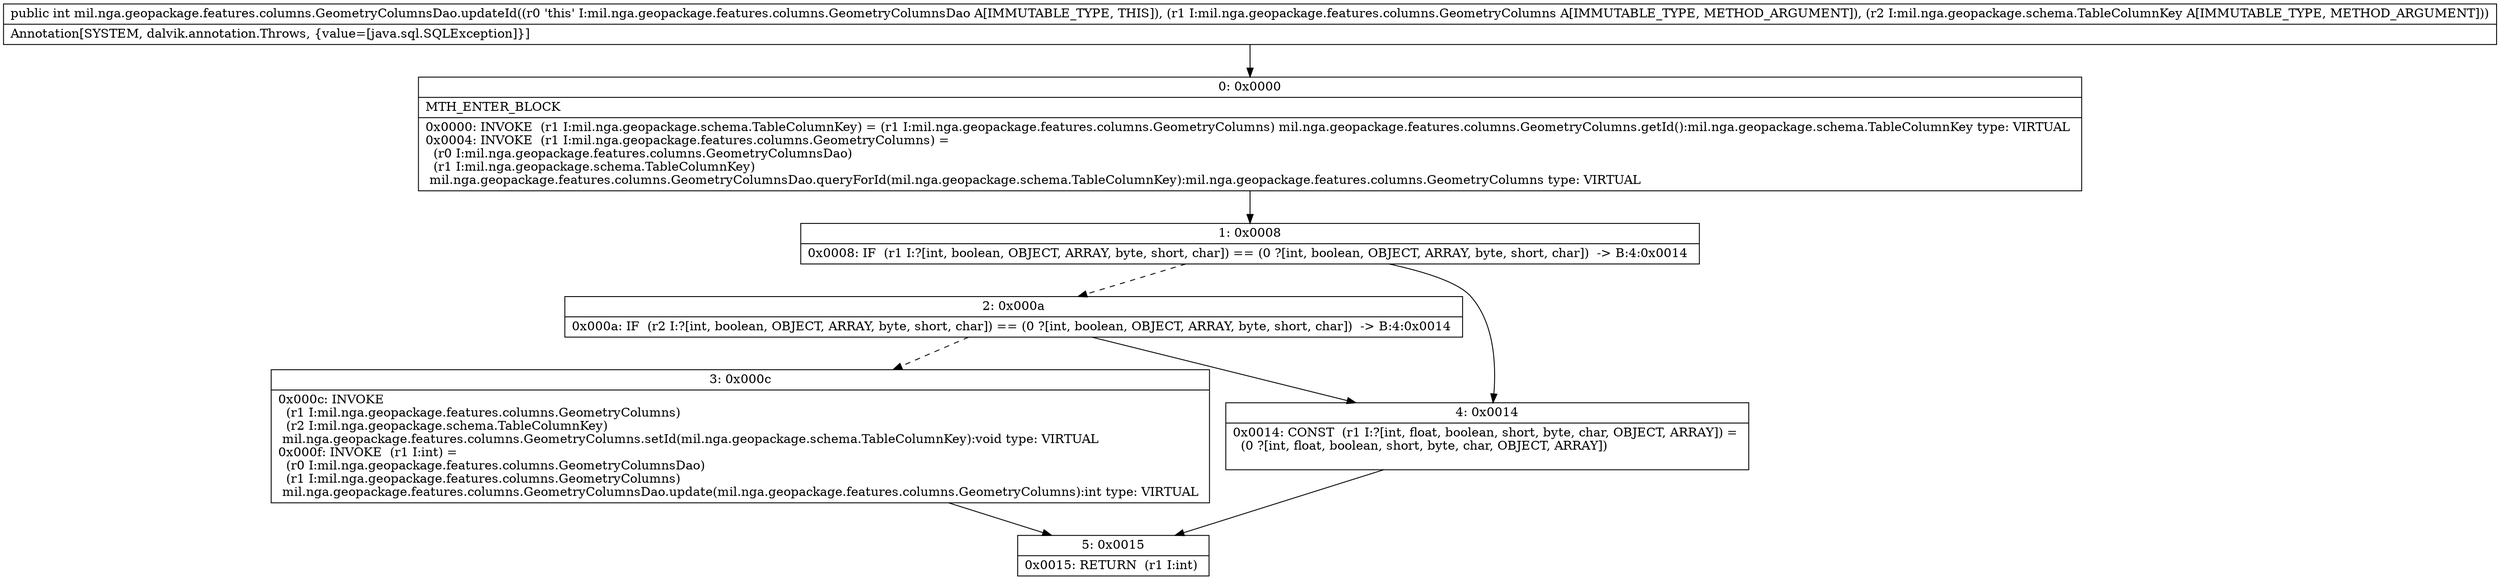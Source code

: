 digraph "CFG formil.nga.geopackage.features.columns.GeometryColumnsDao.updateId(Lmil\/nga\/geopackage\/features\/columns\/GeometryColumns;Lmil\/nga\/geopackage\/schema\/TableColumnKey;)I" {
Node_0 [shape=record,label="{0\:\ 0x0000|MTH_ENTER_BLOCK\l|0x0000: INVOKE  (r1 I:mil.nga.geopackage.schema.TableColumnKey) = (r1 I:mil.nga.geopackage.features.columns.GeometryColumns) mil.nga.geopackage.features.columns.GeometryColumns.getId():mil.nga.geopackage.schema.TableColumnKey type: VIRTUAL \l0x0004: INVOKE  (r1 I:mil.nga.geopackage.features.columns.GeometryColumns) = \l  (r0 I:mil.nga.geopackage.features.columns.GeometryColumnsDao)\l  (r1 I:mil.nga.geopackage.schema.TableColumnKey)\l mil.nga.geopackage.features.columns.GeometryColumnsDao.queryForId(mil.nga.geopackage.schema.TableColumnKey):mil.nga.geopackage.features.columns.GeometryColumns type: VIRTUAL \l}"];
Node_1 [shape=record,label="{1\:\ 0x0008|0x0008: IF  (r1 I:?[int, boolean, OBJECT, ARRAY, byte, short, char]) == (0 ?[int, boolean, OBJECT, ARRAY, byte, short, char])  \-\> B:4:0x0014 \l}"];
Node_2 [shape=record,label="{2\:\ 0x000a|0x000a: IF  (r2 I:?[int, boolean, OBJECT, ARRAY, byte, short, char]) == (0 ?[int, boolean, OBJECT, ARRAY, byte, short, char])  \-\> B:4:0x0014 \l}"];
Node_3 [shape=record,label="{3\:\ 0x000c|0x000c: INVOKE  \l  (r1 I:mil.nga.geopackage.features.columns.GeometryColumns)\l  (r2 I:mil.nga.geopackage.schema.TableColumnKey)\l mil.nga.geopackage.features.columns.GeometryColumns.setId(mil.nga.geopackage.schema.TableColumnKey):void type: VIRTUAL \l0x000f: INVOKE  (r1 I:int) = \l  (r0 I:mil.nga.geopackage.features.columns.GeometryColumnsDao)\l  (r1 I:mil.nga.geopackage.features.columns.GeometryColumns)\l mil.nga.geopackage.features.columns.GeometryColumnsDao.update(mil.nga.geopackage.features.columns.GeometryColumns):int type: VIRTUAL \l}"];
Node_4 [shape=record,label="{4\:\ 0x0014|0x0014: CONST  (r1 I:?[int, float, boolean, short, byte, char, OBJECT, ARRAY]) = \l  (0 ?[int, float, boolean, short, byte, char, OBJECT, ARRAY])\l \l}"];
Node_5 [shape=record,label="{5\:\ 0x0015|0x0015: RETURN  (r1 I:int) \l}"];
MethodNode[shape=record,label="{public int mil.nga.geopackage.features.columns.GeometryColumnsDao.updateId((r0 'this' I:mil.nga.geopackage.features.columns.GeometryColumnsDao A[IMMUTABLE_TYPE, THIS]), (r1 I:mil.nga.geopackage.features.columns.GeometryColumns A[IMMUTABLE_TYPE, METHOD_ARGUMENT]), (r2 I:mil.nga.geopackage.schema.TableColumnKey A[IMMUTABLE_TYPE, METHOD_ARGUMENT]))  | Annotation[SYSTEM, dalvik.annotation.Throws, \{value=[java.sql.SQLException]\}]\l}"];
MethodNode -> Node_0;
Node_0 -> Node_1;
Node_1 -> Node_2[style=dashed];
Node_1 -> Node_4;
Node_2 -> Node_3[style=dashed];
Node_2 -> Node_4;
Node_3 -> Node_5;
Node_4 -> Node_5;
}

